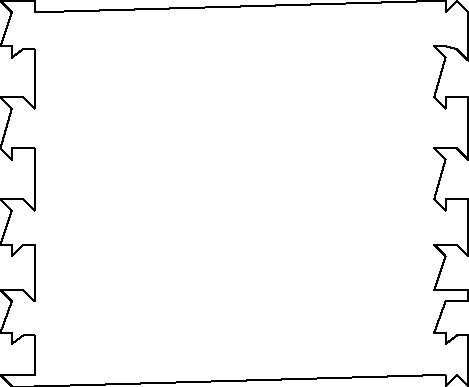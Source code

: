 unitsize(0.001cm);
// 44436.2
draw((8375,4700)--(8775,4700));
draw((8775,4700)--(15825,4900));
draw((15825,4900)--(16025,4900));
draw((16025,4900)--(16025,4700));
draw((16025,4700)--(16225,4900));
draw((16225,4900)--(16425,4700));
draw((16425,4700)--(16425,4900));
draw((16425,4900)--(16425,5400));
draw((16425,5400)--(16425,5600));
draw((16425,5600)--(16225,5600));
draw((16225,5600)--(16025,5450));
draw((16025,5450)--(16025,5650));
draw((16025,5650)--(15825,5650));
draw((15825,5650)--(16025,6200));
draw((16025,6200)--(16425,6200));
draw((16425,6200)--(16425,6400));
draw((16425,6400)--(16225,6400));
draw((16225,6400)--(16025,6400));
draw((16025,6400)--(15825,6400));
draw((15825,6400)--(16025,7000));
draw((16025,7000)--(15825,7200));
draw((15825,7200)--(16025,7200));
draw((16025,7200)--(16225,7200));
draw((16225,7200)--(16425,7000));
draw((16425,7000)--(16425,7200));
draw((16425,7200)--(16425,7800));
draw((16425,7800)--(16425,8000));
draw((16425,8000)--(16225,8000));
draw((16225,8000)--(16025,8000));
draw((16025,8000)--(16025,7800));
draw((16025,7800)--(15825,8000));
draw((15825,8000)--(16025,8700));
draw((16025,8700)--(15825,8900));
draw((15825,8900)--(16025,8900));
draw((16025,8900)--(16225,8900));
draw((16225,8900)--(16425,8700));
draw((16425,8700)--(16425,8900));
draw((16425,8900)--(16425,9600));
draw((16425,9600)--(16425,9800));
draw((16425,9800)--(16225,9800));
draw((16225,9800)--(16025,9800));
draw((16025,9800)--(16025,9600));
draw((16025,9600)--(15825,9800));
draw((15825,9800)--(16025,10500));
draw((16025,10500)--(15825,10700));
draw((15825,10700)--(16025,10700));
draw((16025,10700)--(16225,10650));
draw((16225,10650)--(16425,10450));
draw((16425,10450)--(16425,10650));
draw((16425,10650)--(16425,11300));
draw((16425,11300)--(16225,11500));
draw((16225,11500)--(16025,11300));
draw((16025,11300)--(16025,11500));
draw((16025,11500)--(15825,11500));
draw((15825,11500)--(8775,11300));
draw((8775,11300)--(8775,11500));
draw((8775,11500)--(8575,11500));
draw((8575,11500)--(8375,11500));
draw((8375,11500)--(8175,11500));
draw((8175,11500)--(8375,11300));
draw((8375,11300)--(8175,10700));
draw((8175,10700)--(8375,10700));
draw((8375,10700)--(8375,10500));
draw((8375,10500)--(8575,10650));
draw((8575,10650)--(8775,10650));
draw((8775,10650)--(8775,10450));
draw((8775,10450)--(8775,9800));
draw((8775,9800)--(8775,9600));
draw((8775,9600)--(8575,9800));
draw((8575,9800)--(8375,9800));
draw((8375,9800)--(8175,9800));
draw((8175,9800)--(8375,9600));
draw((8375,9600)--(8175,8900));
draw((8175,8900)--(8375,8700));
draw((8375,8700)--(8375,8900));
draw((8375,8900)--(8575,8900));
draw((8575,8900)--(8775,8900));
draw((8775,8900)--(8775,8700));
draw((8775,8700)--(8775,8000));
draw((8775,8000)--(8775,7800));
draw((8775,7800)--(8575,8000));
draw((8575,8000)--(8375,8000));
draw((8375,8000)--(8175,8000));
draw((8175,8000)--(8375,7800));
draw((8375,7800)--(8175,7200));
draw((8175,7200)--(8375,7200));
draw((8375,7200)--(8375,7000));
draw((8375,7000)--(8575,7200));
draw((8575,7200)--(8775,7200));
draw((8775,7200)--(8775,7000));
draw((8775,7000)--(8775,6400));
draw((8775,6400)--(8775,6200));
draw((8775,6200)--(8575,6400));
draw((8575,6400)--(8375,6400));
draw((8375,6400)--(8175,6400));
draw((8175,6400)--(8375,6200));
draw((8375,6200)--(8175,5650));
draw((8175,5650)--(8375,5650));
draw((8375,5650)--(8375,5450));
draw((8375,5450)--(8575,5600));
draw((8575,5600)--(8775,5600));
draw((8775,5600)--(8775,5400));
draw((8775,5400)--(8775,4900));
draw((8775,4900)--(8575,4900));
draw((8575,4900)--(8375,4900));
draw((8375,4900)--(8175,4900));
draw((8175,4900)--(8375,4700));

